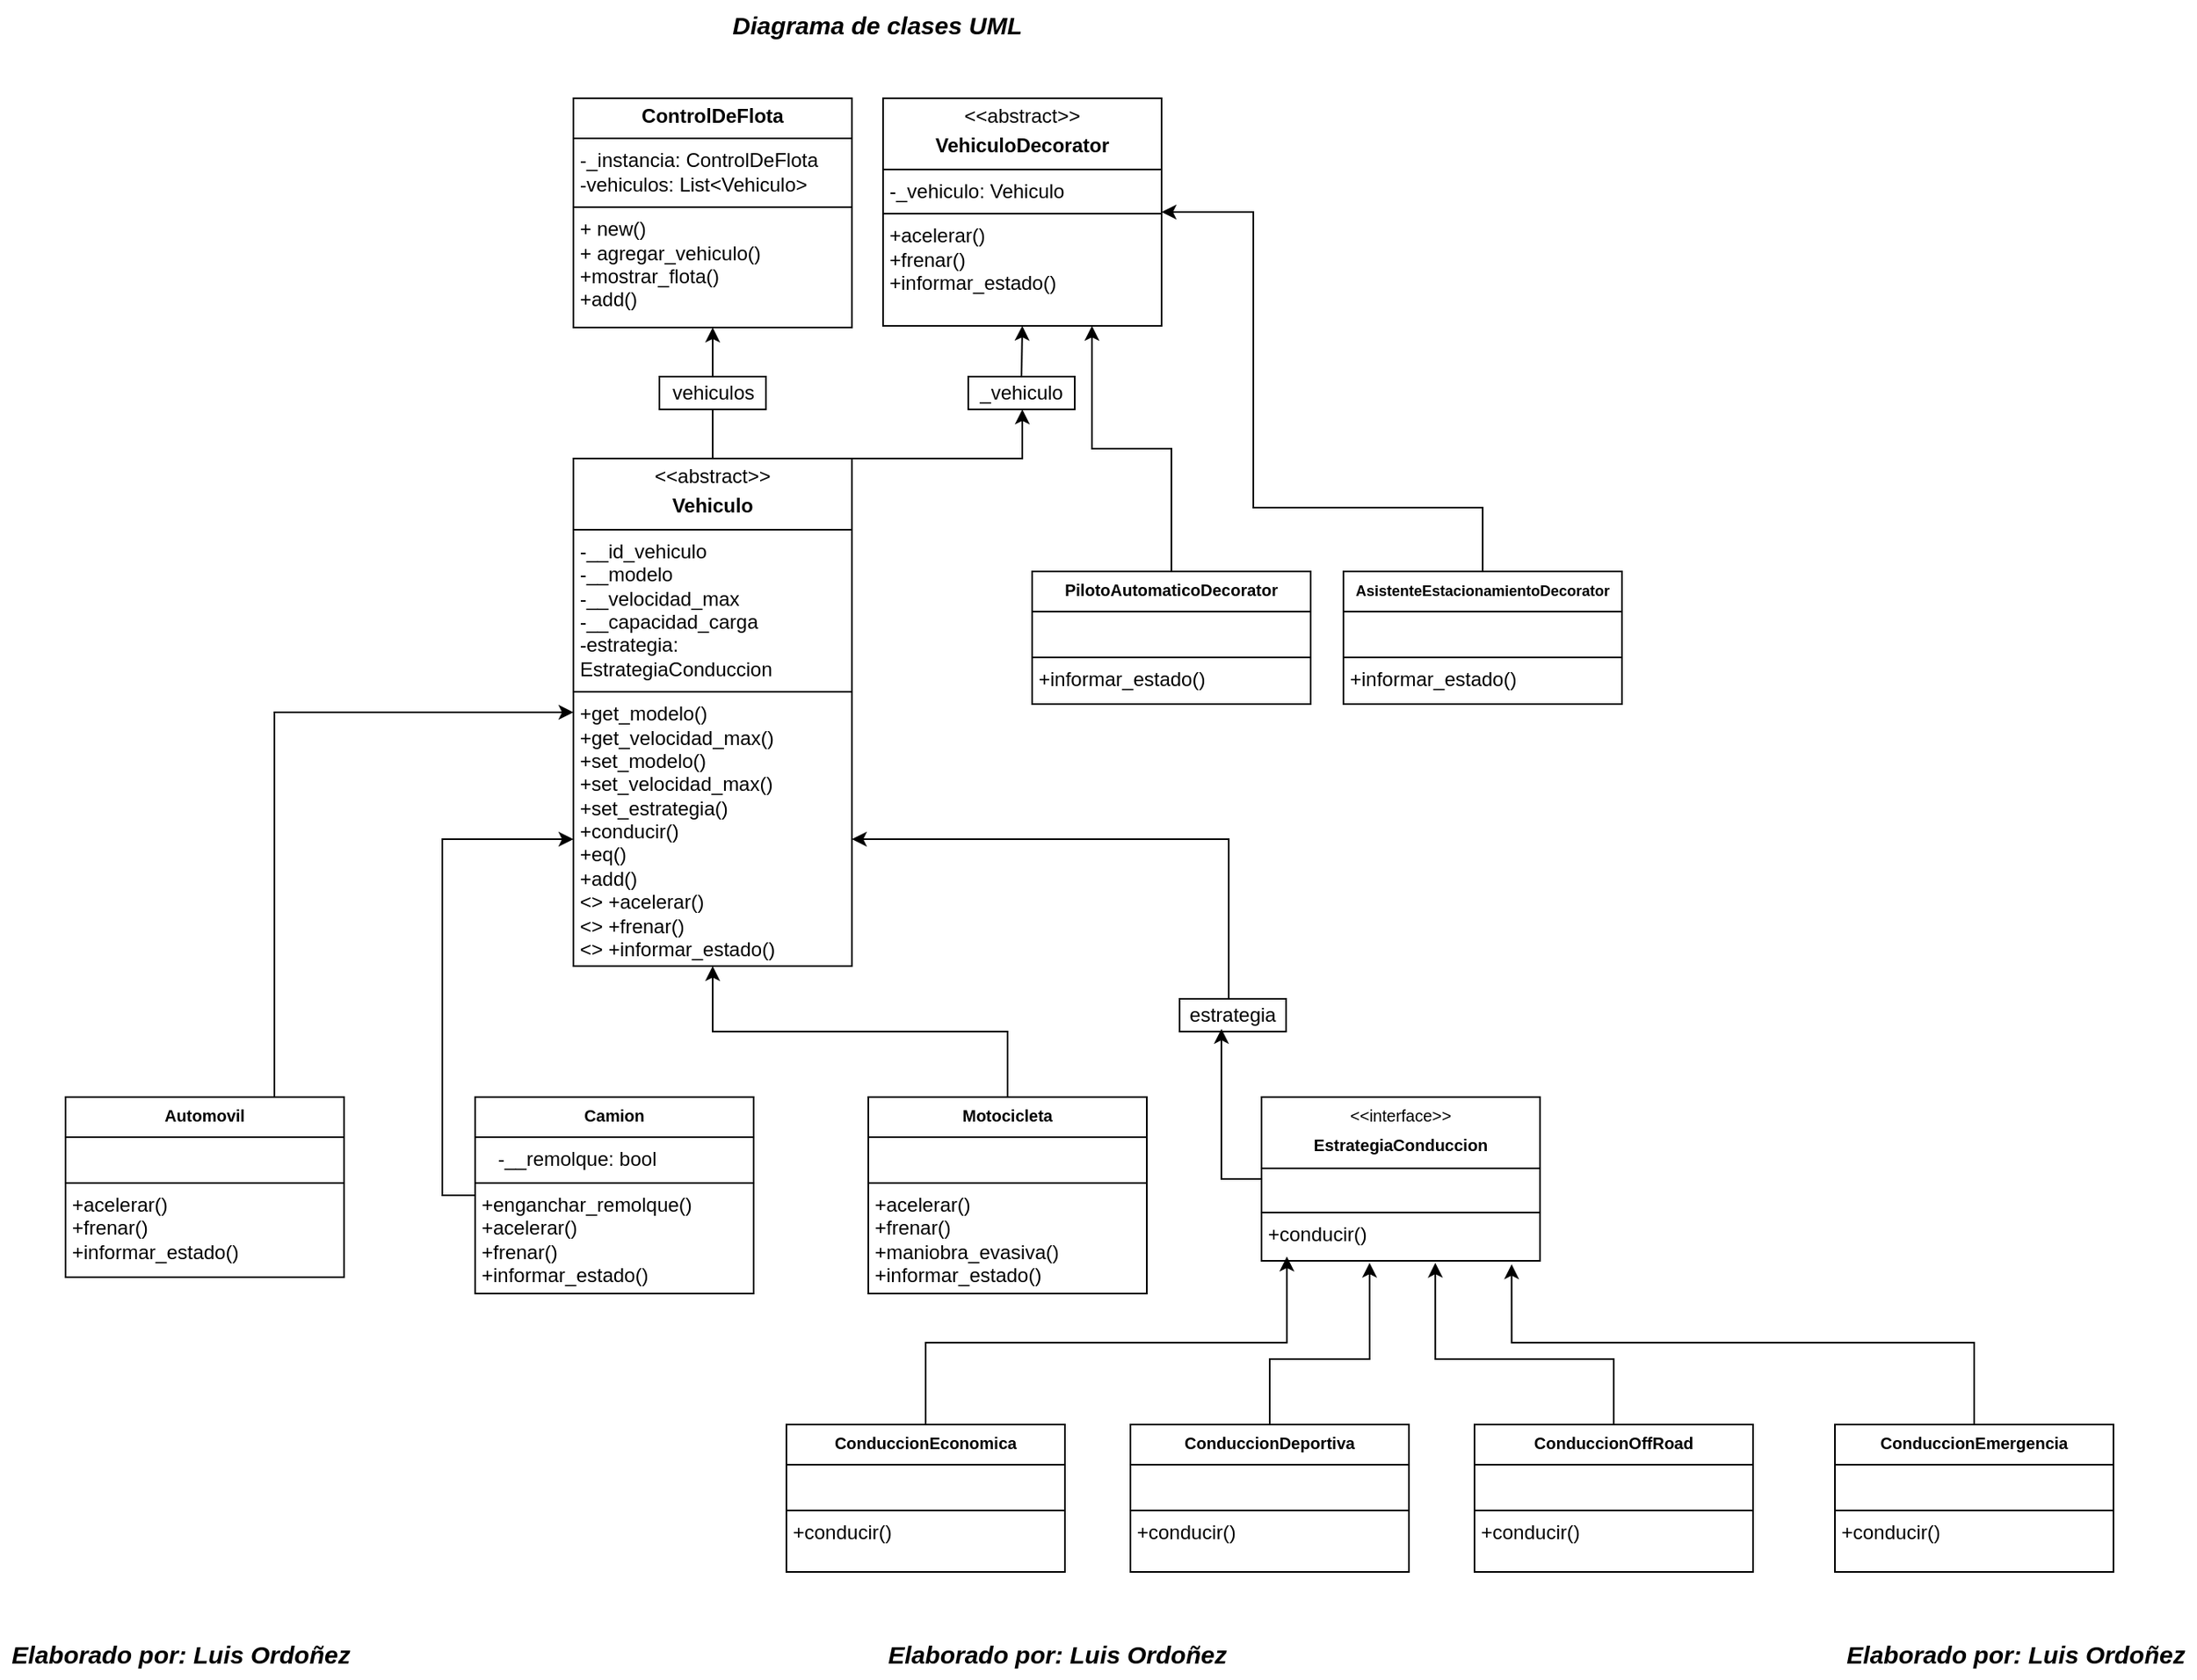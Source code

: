 <mxfile version="26.2.15">
  <diagram name="Página-1" id="f7cUIJyxD7zPgveqvVs3">
    <mxGraphModel dx="2647" dy="1628" grid="1" gridSize="10" guides="1" tooltips="1" connect="1" arrows="1" fold="1" page="1" pageScale="1" pageWidth="827" pageHeight="1169" math="0" shadow="0">
      <root>
        <mxCell id="0" />
        <mxCell id="1" parent="0" />
        <mxCell id="D5SpdwLV56uEh36Bbui1-128" value="&lt;p style=&quot;margin:0px;margin-top:4px;text-align:center;&quot;&gt;&lt;b&gt;ControlDeFlota&lt;/b&gt;&lt;/p&gt;&lt;hr size=&quot;1&quot; style=&quot;border-style:solid;&quot;&gt;&lt;p style=&quot;margin:0px;margin-left:4px;&quot;&gt;-_instancia: ControlDeFlota&lt;br&gt;-vehiculos: List&amp;lt;Vehiculo&amp;gt;&lt;/p&gt;&lt;hr size=&quot;1&quot; style=&quot;border-style:solid;&quot;&gt;&lt;p style=&quot;margin:0px;margin-left:4px;&quot;&gt;+ new()&lt;br&gt;+ agregar_vehiculo()&lt;/p&gt;&lt;p style=&quot;margin:0px;margin-left:4px;&quot;&gt;+mostrar_flota()&lt;/p&gt;&lt;p style=&quot;margin:0px;margin-left:4px;&quot;&gt;+add()&lt;/p&gt;" style="verticalAlign=top;align=left;overflow=fill;html=1;whiteSpace=wrap;" vertex="1" parent="1">
          <mxGeometry x="140" y="110" width="170" height="140" as="geometry" />
        </mxCell>
        <mxCell id="D5SpdwLV56uEh36Bbui1-133" style="edgeStyle=orthogonalEdgeStyle;rounded=0;orthogonalLoop=1;jettySize=auto;html=1;exitX=0.5;exitY=0;exitDx=0;exitDy=0;entryX=0.5;entryY=1;entryDx=0;entryDy=0;" edge="1" parent="1" source="D5SpdwLV56uEh36Bbui1-129" target="D5SpdwLV56uEh36Bbui1-128">
          <mxGeometry relative="1" as="geometry" />
        </mxCell>
        <mxCell id="D5SpdwLV56uEh36Bbui1-129" value="&lt;p style=&quot;margin:0px;margin-top:4px;text-align:center;&quot;&gt;&amp;lt;&amp;lt;abstract&amp;gt;&amp;gt;&lt;/p&gt;&lt;p style=&quot;margin:0px;margin-top:4px;text-align:center;&quot;&gt;&lt;b&gt;Vehiculo&lt;/b&gt;&lt;/p&gt;&lt;hr size=&quot;1&quot; style=&quot;border-style:solid;&quot;&gt;&lt;p style=&quot;margin:0px;margin-left:4px;&quot;&gt;-__id_vehiculo&lt;br&gt;-__modelo&lt;/p&gt;&lt;p style=&quot;margin:0px;margin-left:4px;&quot;&gt;-__velocidad_max&lt;/p&gt;&lt;p style=&quot;margin:0px;margin-left:4px;&quot;&gt;-__capacidad_carga&lt;/p&gt;&lt;p style=&quot;margin:0px;margin-left:4px;&quot;&gt;-estrategia: EstrategiaConduccion&lt;/p&gt;&lt;hr size=&quot;1&quot; style=&quot;border-style:solid;&quot;&gt;&lt;p style=&quot;margin:0px;margin-left:4px;&quot;&gt;+get_modelo()&lt;/p&gt;&lt;p style=&quot;margin:0px;margin-left:4px;&quot;&gt;+get_velocidad_max()&lt;/p&gt;&lt;p style=&quot;margin:0px;margin-left:4px;&quot;&gt;+set_modelo()&lt;/p&gt;&lt;p style=&quot;margin:0px;margin-left:4px;&quot;&gt;+set_velocidad_max()&lt;br&gt;+set_estrategia()&lt;/p&gt;&lt;p style=&quot;margin:0px;margin-left:4px;&quot;&gt;+conducir()&lt;/p&gt;&lt;p style=&quot;margin:0px;margin-left:4px;&quot;&gt;+eq()&lt;/p&gt;&lt;p style=&quot;margin:0px;margin-left:4px;&quot;&gt;+add()&lt;/p&gt;&lt;p style=&quot;margin:0px;margin-left:4px;&quot;&gt;&amp;lt;&amp;gt; +acelerar()&lt;/p&gt;&lt;p style=&quot;margin:0px;margin-left:4px;&quot;&gt;&amp;lt;&amp;gt; +frenar()&lt;/p&gt;&lt;p style=&quot;margin:0px;margin-left:4px;&quot;&gt;&amp;lt;&amp;gt; +informar_estado()&lt;/p&gt;" style="verticalAlign=top;align=left;overflow=fill;html=1;whiteSpace=wrap;" vertex="1" parent="1">
          <mxGeometry x="140" y="330" width="170" height="310" as="geometry" />
        </mxCell>
        <mxCell id="D5SpdwLV56uEh36Bbui1-131" value="vehiculos" style="html=1;whiteSpace=wrap;" vertex="1" parent="1">
          <mxGeometry x="192.5" y="280" width="65" height="20" as="geometry" />
        </mxCell>
        <mxCell id="D5SpdwLV56uEh36Bbui1-135" value="&lt;p style=&quot;margin: 4px 0px 0px; text-align: center;&quot;&gt;&amp;lt;&amp;lt;abstract&amp;gt;&amp;gt;&lt;/p&gt;&lt;p style=&quot;margin: 4px 0px 0px; text-align: center;&quot;&gt;&lt;b&gt;VehiculoDecorator&lt;/b&gt;&lt;/p&gt;&lt;hr size=&quot;1&quot; style=&quot;border-style:solid;&quot;&gt;&lt;p style=&quot;margin:0px;margin-left:4px;&quot;&gt;-_vehiculo: Vehiculo&lt;/p&gt;&lt;hr size=&quot;1&quot; style=&quot;border-style:solid;&quot;&gt;&lt;p style=&quot;margin:0px;margin-left:4px;&quot;&gt;+acelerar()&lt;/p&gt;&lt;p style=&quot;margin:0px;margin-left:4px;&quot;&gt;+frenar()&lt;/p&gt;&lt;p style=&quot;margin:0px;margin-left:4px;&quot;&gt;+informar_estado()&lt;/p&gt;" style="verticalAlign=top;align=left;overflow=fill;html=1;whiteSpace=wrap;" vertex="1" parent="1">
          <mxGeometry x="329" y="110" width="170" height="139" as="geometry" />
        </mxCell>
        <mxCell id="D5SpdwLV56uEh36Bbui1-137" value="" style="edgeStyle=orthogonalEdgeStyle;rounded=0;orthogonalLoop=1;jettySize=auto;html=1;exitX=0.75;exitY=0;exitDx=0;exitDy=0;" edge="1" parent="1" target="D5SpdwLV56uEh36Bbui1-136">
          <mxGeometry relative="1" as="geometry">
            <mxPoint x="442.51" y="250" as="targetPoint" />
            <mxPoint x="310.01" y="330" as="sourcePoint" />
            <Array as="points">
              <mxPoint x="414" y="330" />
            </Array>
          </mxGeometry>
        </mxCell>
        <mxCell id="D5SpdwLV56uEh36Bbui1-139" style="edgeStyle=orthogonalEdgeStyle;rounded=0;orthogonalLoop=1;jettySize=auto;html=1;exitX=0.5;exitY=0;exitDx=0;exitDy=0;entryX=0.5;entryY=1;entryDx=0;entryDy=0;" edge="1" parent="1" source="D5SpdwLV56uEh36Bbui1-136" target="D5SpdwLV56uEh36Bbui1-135">
          <mxGeometry relative="1" as="geometry" />
        </mxCell>
        <mxCell id="D5SpdwLV56uEh36Bbui1-136" value="_vehiculo" style="html=1;whiteSpace=wrap;" vertex="1" parent="1">
          <mxGeometry x="381" y="280" width="65" height="20" as="geometry" />
        </mxCell>
        <mxCell id="D5SpdwLV56uEh36Bbui1-143" style="edgeStyle=orthogonalEdgeStyle;rounded=0;orthogonalLoop=1;jettySize=auto;html=1;exitX=0.5;exitY=0;exitDx=0;exitDy=0;entryX=0.75;entryY=1;entryDx=0;entryDy=0;" edge="1" parent="1" source="D5SpdwLV56uEh36Bbui1-141" target="D5SpdwLV56uEh36Bbui1-135">
          <mxGeometry relative="1" as="geometry" />
        </mxCell>
        <mxCell id="D5SpdwLV56uEh36Bbui1-141" value="&lt;p style=&quot;margin: 4px 0px 0px; text-align: center;&quot;&gt;&lt;b style=&quot;background-color: transparent; color: light-dark(rgb(0, 0, 0), rgb(255, 255, 255));&quot;&gt;&lt;font style=&quot;font-size: 10px;&quot;&gt;PilotoAutomaticoDecorator&lt;/font&gt;&lt;/b&gt;&lt;/p&gt;&lt;hr size=&quot;1&quot; style=&quot;border-style:solid;&quot;&gt;&lt;p style=&quot;margin:0px;margin-left:4px;&quot;&gt;&amp;nbsp; &amp;nbsp;&lt;/p&gt;&lt;hr size=&quot;1&quot; style=&quot;border-style:solid;&quot;&gt;&lt;p style=&quot;margin:0px;margin-left:4px;&quot;&gt;+informar_estado()&lt;/p&gt;" style="verticalAlign=top;align=left;overflow=fill;html=1;whiteSpace=wrap;" vertex="1" parent="1">
          <mxGeometry x="420" y="399" width="170" height="81" as="geometry" />
        </mxCell>
        <mxCell id="D5SpdwLV56uEh36Bbui1-144" style="edgeStyle=orthogonalEdgeStyle;rounded=0;orthogonalLoop=1;jettySize=auto;html=1;entryX=1;entryY=0.5;entryDx=0;entryDy=0;" edge="1" parent="1" source="D5SpdwLV56uEh36Bbui1-142" target="D5SpdwLV56uEh36Bbui1-135">
          <mxGeometry relative="1" as="geometry">
            <Array as="points">
              <mxPoint x="695" y="360" />
              <mxPoint x="555" y="360" />
              <mxPoint x="555" y="180" />
            </Array>
          </mxGeometry>
        </mxCell>
        <mxCell id="D5SpdwLV56uEh36Bbui1-142" value="&lt;p style=&quot;margin: 4px 0px 0px; text-align: center;&quot;&gt;&lt;b style=&quot;color: light-dark(rgb(0, 0, 0), rgb(255, 255, 255)); background-color: transparent;&quot;&gt;&lt;font style=&quot;font-size: 9px;&quot;&gt;AsistenteEstacionamientoDecorator&lt;/font&gt;&lt;/b&gt;&lt;/p&gt;&lt;hr size=&quot;1&quot; style=&quot;border-style:solid;&quot;&gt;&lt;p style=&quot;margin:0px;margin-left:4px;&quot;&gt;&amp;nbsp; &amp;nbsp;&lt;/p&gt;&lt;hr size=&quot;1&quot; style=&quot;border-style:solid;&quot;&gt;&lt;p style=&quot;margin:0px;margin-left:4px;&quot;&gt;+informar_estado()&lt;/p&gt;" style="verticalAlign=top;align=left;overflow=fill;html=1;whiteSpace=wrap;" vertex="1" parent="1">
          <mxGeometry x="610" y="399" width="170" height="81" as="geometry" />
        </mxCell>
        <mxCell id="D5SpdwLV56uEh36Bbui1-156" style="edgeStyle=orthogonalEdgeStyle;rounded=0;orthogonalLoop=1;jettySize=auto;html=1;exitX=0.75;exitY=0;exitDx=0;exitDy=0;entryX=0;entryY=0.5;entryDx=0;entryDy=0;" edge="1" parent="1" source="D5SpdwLV56uEh36Bbui1-145" target="D5SpdwLV56uEh36Bbui1-129">
          <mxGeometry relative="1" as="geometry" />
        </mxCell>
        <mxCell id="D5SpdwLV56uEh36Bbui1-145" value="&lt;p style=&quot;margin: 4px 0px 0px; text-align: center;&quot;&gt;&lt;b style=&quot;background-color: transparent; color: light-dark(rgb(0, 0, 0), rgb(255, 255, 255));&quot;&gt;&lt;font style=&quot;font-size: 10px;&quot;&gt;Automovil&lt;/font&gt;&lt;/b&gt;&lt;/p&gt;&lt;hr size=&quot;1&quot; style=&quot;border-style:solid;&quot;&gt;&lt;p style=&quot;margin:0px;margin-left:4px;&quot;&gt;&amp;nbsp; &amp;nbsp;&lt;/p&gt;&lt;hr size=&quot;1&quot; style=&quot;border-style:solid;&quot;&gt;&lt;p style=&quot;margin:0px;margin-left:4px;&quot;&gt;+acelerar()&lt;/p&gt;&lt;p style=&quot;margin:0px;margin-left:4px;&quot;&gt;+frenar()&lt;/p&gt;&lt;p style=&quot;margin:0px;margin-left:4px;&quot;&gt;+informar_estado()&lt;/p&gt;&lt;p style=&quot;margin:0px;margin-left:4px;&quot;&gt;&lt;br&gt;&lt;/p&gt;&lt;p style=&quot;margin:0px;margin-left:4px;&quot;&gt;&lt;br&gt;&lt;/p&gt;" style="verticalAlign=top;align=left;overflow=fill;html=1;whiteSpace=wrap;" vertex="1" parent="1">
          <mxGeometry x="-170" y="720" width="170" height="110" as="geometry" />
        </mxCell>
        <mxCell id="D5SpdwLV56uEh36Bbui1-154" style="edgeStyle=orthogonalEdgeStyle;rounded=0;orthogonalLoop=1;jettySize=auto;html=1;exitX=0;exitY=0.5;exitDx=0;exitDy=0;entryX=0;entryY=0.75;entryDx=0;entryDy=0;" edge="1" parent="1" source="D5SpdwLV56uEh36Bbui1-146" target="D5SpdwLV56uEh36Bbui1-129">
          <mxGeometry relative="1" as="geometry" />
        </mxCell>
        <mxCell id="D5SpdwLV56uEh36Bbui1-146" value="&lt;p style=&quot;margin: 4px 0px 0px; text-align: center;&quot;&gt;&lt;b style=&quot;background-color: transparent; color: light-dark(rgb(0, 0, 0), rgb(255, 255, 255));&quot;&gt;&lt;font style=&quot;font-size: 10px;&quot;&gt;Camion&lt;/font&gt;&lt;/b&gt;&lt;/p&gt;&lt;hr size=&quot;1&quot; style=&quot;border-style:solid;&quot;&gt;&lt;p style=&quot;margin:0px;margin-left:4px;&quot;&gt;&amp;nbsp; &amp;nbsp;-__remolque: bool&lt;/p&gt;&lt;hr size=&quot;1&quot; style=&quot;border-style:solid;&quot;&gt;&lt;p style=&quot;margin:0px;margin-left:4px;&quot;&gt;+enganchar_remolque()&lt;/p&gt;&lt;p style=&quot;margin:0px;margin-left:4px;&quot;&gt;+acelerar()&lt;/p&gt;&lt;p style=&quot;margin:0px;margin-left:4px;&quot;&gt;+frenar()&lt;/p&gt;&lt;p style=&quot;margin:0px;margin-left:4px;&quot;&gt;+informar_estado()&lt;/p&gt;" style="verticalAlign=top;align=left;overflow=fill;html=1;whiteSpace=wrap;" vertex="1" parent="1">
          <mxGeometry x="80" y="720" width="170" height="120" as="geometry" />
        </mxCell>
        <mxCell id="D5SpdwLV56uEh36Bbui1-152" style="edgeStyle=orthogonalEdgeStyle;rounded=0;orthogonalLoop=1;jettySize=auto;html=1;exitX=0.5;exitY=0;exitDx=0;exitDy=0;entryX=0.5;entryY=1;entryDx=0;entryDy=0;" edge="1" parent="1" source="D5SpdwLV56uEh36Bbui1-147" target="D5SpdwLV56uEh36Bbui1-129">
          <mxGeometry relative="1" as="geometry" />
        </mxCell>
        <mxCell id="D5SpdwLV56uEh36Bbui1-147" value="&lt;p style=&quot;margin: 4px 0px 0px; text-align: center;&quot;&gt;&lt;b style=&quot;background-color: transparent; color: light-dark(rgb(0, 0, 0), rgb(255, 255, 255));&quot;&gt;&lt;font style=&quot;font-size: 10px;&quot;&gt;Motocicleta&lt;/font&gt;&lt;/b&gt;&lt;/p&gt;&lt;hr size=&quot;1&quot; style=&quot;border-style:solid;&quot;&gt;&lt;p style=&quot;margin:0px;margin-left:4px;&quot;&gt;&amp;nbsp; &amp;nbsp;&lt;/p&gt;&lt;hr size=&quot;1&quot; style=&quot;border-style:solid;&quot;&gt;&lt;p style=&quot;margin:0px;margin-left:4px;&quot;&gt;+acelerar()&lt;/p&gt;&lt;p style=&quot;margin:0px;margin-left:4px;&quot;&gt;+frenar()&lt;/p&gt;&lt;p style=&quot;margin:0px;margin-left:4px;&quot;&gt;+maniobra_evasiva()&lt;/p&gt;&lt;p style=&quot;margin:0px;margin-left:4px;&quot;&gt;+informar_estado()&lt;/p&gt;" style="verticalAlign=top;align=left;overflow=fill;html=1;whiteSpace=wrap;" vertex="1" parent="1">
          <mxGeometry x="320" y="720" width="170" height="120" as="geometry" />
        </mxCell>
        <mxCell id="D5SpdwLV56uEh36Bbui1-148" value="&lt;p style=&quot;margin: 4px 0px 0px; text-align: center;&quot;&gt;&lt;span style=&quot;background-color: transparent; color: light-dark(rgb(0, 0, 0), rgb(255, 255, 255));&quot;&gt;&lt;font style=&quot;font-size: 10px;&quot;&gt;&amp;lt;&amp;lt;interface&amp;gt;&amp;gt;&lt;/font&gt;&lt;/span&gt;&lt;/p&gt;&lt;p style=&quot;margin: 4px 0px 0px; text-align: center;&quot;&gt;&lt;b style=&quot;background-color: transparent; color: light-dark(rgb(0, 0, 0), rgb(255, 255, 255));&quot;&gt;&lt;font style=&quot;font-size: 10px;&quot;&gt;EstrategiaConduccion&lt;/font&gt;&lt;/b&gt;&lt;/p&gt;&lt;hr size=&quot;1&quot; style=&quot;border-style:solid;&quot;&gt;&lt;p style=&quot;margin:0px;margin-left:4px;&quot;&gt;&amp;nbsp; &amp;nbsp;&lt;/p&gt;&lt;hr size=&quot;1&quot; style=&quot;border-style:solid;&quot;&gt;&lt;p style=&quot;margin:0px;margin-left:4px;&quot;&gt;+conducir()&lt;/p&gt;" style="verticalAlign=top;align=left;overflow=fill;html=1;whiteSpace=wrap;" vertex="1" parent="1">
          <mxGeometry x="560" y="720" width="170" height="100" as="geometry" />
        </mxCell>
        <mxCell id="D5SpdwLV56uEh36Bbui1-158" value="&lt;p style=&quot;margin: 4px 0px 0px; text-align: center;&quot;&gt;&lt;b style=&quot;background-color: transparent; color: light-dark(rgb(0, 0, 0), rgb(255, 255, 255));&quot;&gt;&lt;font style=&quot;font-size: 10px;&quot;&gt;ConduccionEconomica&lt;/font&gt;&lt;/b&gt;&lt;/p&gt;&lt;hr size=&quot;1&quot; style=&quot;border-style:solid;&quot;&gt;&lt;p style=&quot;margin:0px;margin-left:4px;&quot;&gt;&amp;nbsp; &amp;nbsp;&lt;/p&gt;&lt;hr size=&quot;1&quot; style=&quot;border-style:solid;&quot;&gt;&lt;p style=&quot;margin:0px;margin-left:4px;&quot;&gt;+conducir()&lt;/p&gt;" style="verticalAlign=top;align=left;overflow=fill;html=1;whiteSpace=wrap;" vertex="1" parent="1">
          <mxGeometry x="270" y="920" width="170" height="90" as="geometry" />
        </mxCell>
        <mxCell id="D5SpdwLV56uEh36Bbui1-159" value="&lt;p style=&quot;margin: 4px 0px 0px; text-align: center;&quot;&gt;&lt;b style=&quot;background-color: transparent; color: light-dark(rgb(0, 0, 0), rgb(255, 255, 255));&quot;&gt;&lt;font style=&quot;font-size: 10px;&quot;&gt;ConduccionDeportiva&lt;/font&gt;&lt;/b&gt;&lt;/p&gt;&lt;hr size=&quot;1&quot; style=&quot;border-style:solid;&quot;&gt;&lt;p style=&quot;margin:0px;margin-left:4px;&quot;&gt;&amp;nbsp; &amp;nbsp;&lt;/p&gt;&lt;hr size=&quot;1&quot; style=&quot;border-style:solid;&quot;&gt;&lt;p style=&quot;margin:0px;margin-left:4px;&quot;&gt;+conducir()&lt;/p&gt;" style="verticalAlign=top;align=left;overflow=fill;html=1;whiteSpace=wrap;" vertex="1" parent="1">
          <mxGeometry x="480" y="920" width="170" height="90" as="geometry" />
        </mxCell>
        <mxCell id="D5SpdwLV56uEh36Bbui1-160" value="&lt;p style=&quot;margin: 4px 0px 0px; text-align: center;&quot;&gt;&lt;b style=&quot;background-color: transparent; color: light-dark(rgb(0, 0, 0), rgb(255, 255, 255));&quot;&gt;&lt;font style=&quot;font-size: 10px;&quot;&gt;ConduccionOffRoad&lt;/font&gt;&lt;/b&gt;&lt;/p&gt;&lt;hr size=&quot;1&quot; style=&quot;border-style:solid;&quot;&gt;&lt;p style=&quot;margin:0px;margin-left:4px;&quot;&gt;&amp;nbsp; &amp;nbsp;&lt;/p&gt;&lt;hr size=&quot;1&quot; style=&quot;border-style:solid;&quot;&gt;&lt;p style=&quot;margin:0px;margin-left:4px;&quot;&gt;+conducir()&lt;/p&gt;" style="verticalAlign=top;align=left;overflow=fill;html=1;whiteSpace=wrap;" vertex="1" parent="1">
          <mxGeometry x="690" y="920" width="170" height="90" as="geometry" />
        </mxCell>
        <mxCell id="D5SpdwLV56uEh36Bbui1-161" value="&lt;p style=&quot;margin: 4px 0px 0px; text-align: center;&quot;&gt;&lt;b style=&quot;background-color: transparent; color: light-dark(rgb(0, 0, 0), rgb(255, 255, 255));&quot;&gt;&lt;font style=&quot;font-size: 10px;&quot;&gt;ConduccionEmergencia&lt;/font&gt;&lt;/b&gt;&lt;/p&gt;&lt;hr size=&quot;1&quot; style=&quot;border-style:solid;&quot;&gt;&lt;p style=&quot;margin:0px;margin-left:4px;&quot;&gt;&amp;nbsp; &amp;nbsp;&lt;/p&gt;&lt;hr size=&quot;1&quot; style=&quot;border-style:solid;&quot;&gt;&lt;p style=&quot;margin:0px;margin-left:4px;&quot;&gt;+conducir()&lt;/p&gt;" style="verticalAlign=top;align=left;overflow=fill;html=1;whiteSpace=wrap;" vertex="1" parent="1">
          <mxGeometry x="910" y="920" width="170" height="90" as="geometry" />
        </mxCell>
        <mxCell id="D5SpdwLV56uEh36Bbui1-166" style="edgeStyle=orthogonalEdgeStyle;rounded=0;orthogonalLoop=1;jettySize=auto;html=1;exitX=0.5;exitY=0;exitDx=0;exitDy=0;entryX=0.091;entryY=0.974;entryDx=0;entryDy=0;entryPerimeter=0;" edge="1" parent="1" source="D5SpdwLV56uEh36Bbui1-158" target="D5SpdwLV56uEh36Bbui1-148">
          <mxGeometry relative="1" as="geometry" />
        </mxCell>
        <mxCell id="D5SpdwLV56uEh36Bbui1-167" style="edgeStyle=orthogonalEdgeStyle;rounded=0;orthogonalLoop=1;jettySize=auto;html=1;exitX=0.5;exitY=0;exitDx=0;exitDy=0;entryX=0.898;entryY=1.021;entryDx=0;entryDy=0;entryPerimeter=0;" edge="1" parent="1" source="D5SpdwLV56uEh36Bbui1-161" target="D5SpdwLV56uEh36Bbui1-148">
          <mxGeometry relative="1" as="geometry" />
        </mxCell>
        <mxCell id="D5SpdwLV56uEh36Bbui1-168" style="edgeStyle=orthogonalEdgeStyle;rounded=0;orthogonalLoop=1;jettySize=auto;html=1;exitX=0.5;exitY=0;exitDx=0;exitDy=0;entryX=0.624;entryY=1.012;entryDx=0;entryDy=0;entryPerimeter=0;" edge="1" parent="1" source="D5SpdwLV56uEh36Bbui1-160" target="D5SpdwLV56uEh36Bbui1-148">
          <mxGeometry relative="1" as="geometry">
            <Array as="points">
              <mxPoint x="775" y="880" />
              <mxPoint x="666" y="880" />
            </Array>
          </mxGeometry>
        </mxCell>
        <mxCell id="D5SpdwLV56uEh36Bbui1-169" style="edgeStyle=orthogonalEdgeStyle;rounded=0;orthogonalLoop=1;jettySize=auto;html=1;exitX=0.5;exitY=0;exitDx=0;exitDy=0;entryX=0.388;entryY=1.012;entryDx=0;entryDy=0;entryPerimeter=0;" edge="1" parent="1" source="D5SpdwLV56uEh36Bbui1-159" target="D5SpdwLV56uEh36Bbui1-148">
          <mxGeometry relative="1" as="geometry">
            <Array as="points">
              <mxPoint x="565" y="880" />
              <mxPoint x="626" y="880" />
            </Array>
          </mxGeometry>
        </mxCell>
        <mxCell id="D5SpdwLV56uEh36Bbui1-173" style="edgeStyle=orthogonalEdgeStyle;rounded=0;orthogonalLoop=1;jettySize=auto;html=1;exitX=0.25;exitY=0;exitDx=0;exitDy=0;entryX=1;entryY=0.75;entryDx=0;entryDy=0;" edge="1" parent="1" source="D5SpdwLV56uEh36Bbui1-170" target="D5SpdwLV56uEh36Bbui1-129">
          <mxGeometry relative="1" as="geometry">
            <Array as="points">
              <mxPoint x="540" y="660" />
              <mxPoint x="540" y="563" />
            </Array>
          </mxGeometry>
        </mxCell>
        <mxCell id="D5SpdwLV56uEh36Bbui1-170" value="estrategia" style="html=1;whiteSpace=wrap;" vertex="1" parent="1">
          <mxGeometry x="510" y="660" width="65" height="20" as="geometry" />
        </mxCell>
        <mxCell id="D5SpdwLV56uEh36Bbui1-172" style="edgeStyle=orthogonalEdgeStyle;rounded=0;orthogonalLoop=1;jettySize=auto;html=1;exitX=0;exitY=0.5;exitDx=0;exitDy=0;entryX=0.393;entryY=0.917;entryDx=0;entryDy=0;entryPerimeter=0;" edge="1" parent="1" source="D5SpdwLV56uEh36Bbui1-148" target="D5SpdwLV56uEh36Bbui1-170">
          <mxGeometry relative="1" as="geometry" />
        </mxCell>
        <mxCell id="D5SpdwLV56uEh36Bbui1-174" value="Elaborado por: Luis Ordoñez" style="text;html=1;align=center;verticalAlign=middle;resizable=0;points=[];autosize=1;strokeColor=none;fillColor=none;fontSize=15;fontStyle=3" vertex="1" parent="1">
          <mxGeometry x="-210" y="1045" width="220" height="30" as="geometry" />
        </mxCell>
        <mxCell id="D5SpdwLV56uEh36Bbui1-175" value="Elaborado por: Luis Ordoñez" style="text;html=1;align=center;verticalAlign=middle;resizable=0;points=[];autosize=1;strokeColor=none;fillColor=none;fontSize=15;fontStyle=3" vertex="1" parent="1">
          <mxGeometry x="910" y="1045" width="220" height="30" as="geometry" />
        </mxCell>
        <mxCell id="D5SpdwLV56uEh36Bbui1-176" value="Elaborado por: Luis Ordoñez" style="text;html=1;align=center;verticalAlign=middle;resizable=0;points=[];autosize=1;strokeColor=none;fillColor=none;fontSize=15;fontStyle=3" vertex="1" parent="1">
          <mxGeometry x="325" y="1045" width="220" height="30" as="geometry" />
        </mxCell>
        <mxCell id="D5SpdwLV56uEh36Bbui1-177" value="Diagrama de clases UML" style="text;html=1;align=center;verticalAlign=middle;resizable=0;points=[];autosize=1;strokeColor=none;fillColor=none;fontSize=15;fontStyle=3" vertex="1" parent="1">
          <mxGeometry x="230" y="50" width="190" height="30" as="geometry" />
        </mxCell>
      </root>
    </mxGraphModel>
  </diagram>
</mxfile>
